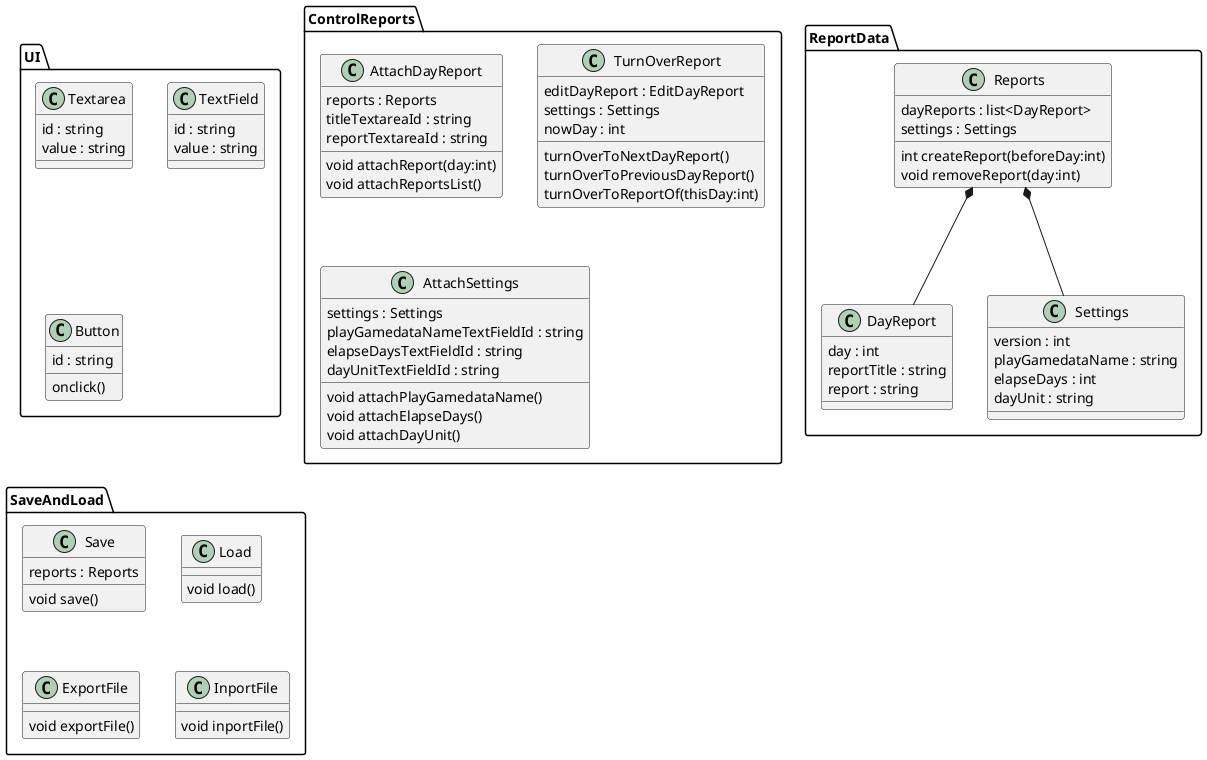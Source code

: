 @startuml ReportClassDiagram
package UI{
    class Textarea{
        id : string
        value : string
    }
    class TextField{
        id : string
        value : string
    }
    class Button{
        id : string
        onclick()
    }
}
package ControlReports{
    'テキストエリアとDayReportを結びつけるクラス
    'void attachReport(day:int) : テキストエリアとDayReportを結びつける。
    'void attachReportsList() : リストとReportsListを結びつける。
    class AttachDayReport{
        reports : Reports
        titleTextareaId : string
        reportTextareaId : string
        void attachReport(day:int)
        void attachReportsList()
    }
    'レポートを切り替えるクラス
    'turnOverToNextDayReport()      :次の日のレポートに切り替える。次の日が存在しない場合はレポートを作成する。
    'turnOverToPreviousDayReport()  :前の日のレポートに切り替える。
    '                                切り替える前にレポートに何も書かれていなかった場合レポートを削除する。
    'turnOverToReportOf(thisDay:int):引数で渡された日付のレポートに切り替える。
    '                                切り替える前が最新の日付でかつレポートに何も書かれていなかった場合レポートを削除する。
    class TurnOverReport{
        editDayReport : EditDayReport
        settings : Settings
        nowDay : int
        turnOverToNextDayReport()
        turnOverToPreviousDayReport()
        turnOverToReportOf(thisDay:int)
    }
    'テキストボックスとSettingsを結びつけるクラス
    class AttachSettings{
        settings : Settings
        playGamedataNameTextFieldId : string
        elapseDaysTextFieldId : string
        dayUnitTextFieldId : string
        void attachPlayGamedataName()
        void attachElapseDays()
        void attachDayUnit()
    }
}
package SaveAndLoad{
    'レポートをローカルストレージに保存する。
    class Save{
        reports : Reports
        void save()
    }
    'ローカルストレージからレポートを復元する。
    class Load{
        void load()
    }
    'ローカルストレージをファイルに出力する。
    class ExportFile{
        void exportFile()
    }
    'ファイルからローカルストレージに復元する。
    class InportFile{
        void inportFile()
    }
}
package ReportData{
    '1つのゲームレポートに保存するデータ
    'dayReport  :すべてのレポートのリスト
    'settings    :設定
    'int createReport(beforeDay:int) : 新しいDayReportを作成する。
    'void removeReport(day:int) : DayReportを削除する。
    class Reports{
        dayReports : list<DayReport>
        settings : Settings
        int createReport(beforeDay:int)
        void removeReport(day:int)
    }

    '日ごとのレポート
    'day        :日付。reportTitleに書かれるが、dayは編集されない。
    '            次のReportを作成するのに使用する。ユニーク。
    'reportTitle:タイトル。レポート生成時に(前のday+elapseDays)+dayUnitで初期化する。
    'report     :レポート。
    class DayReport{
        day : int
        reportTitle : string
        report : string
    }

    '設定
    'version         :GameReportを保存した時のバージョン。マークアップなどの実装をした場合に、
    '                 バージョン情報から更新を確認しレポートなどを適合するように変更していくための情報。
    'playGamedataName:遊んでいるゲームデータの名前。セーブファイルの名前にもなる。
    'elapseDays      :新規レポートに切り替えたときに自動で入力されるdayの値。最新のレポートのday+elapseDaysとなる。
    'dayUnit         :経過時間の単位。ゲームによって日だったりサイクルだったりする。
    class Settings{
        version : int
        playGamedataName : string
        elapseDays : int
        dayUnit : string
    }
    Reports *-- DayReport
    Reports *-- Settings
}
@enduml